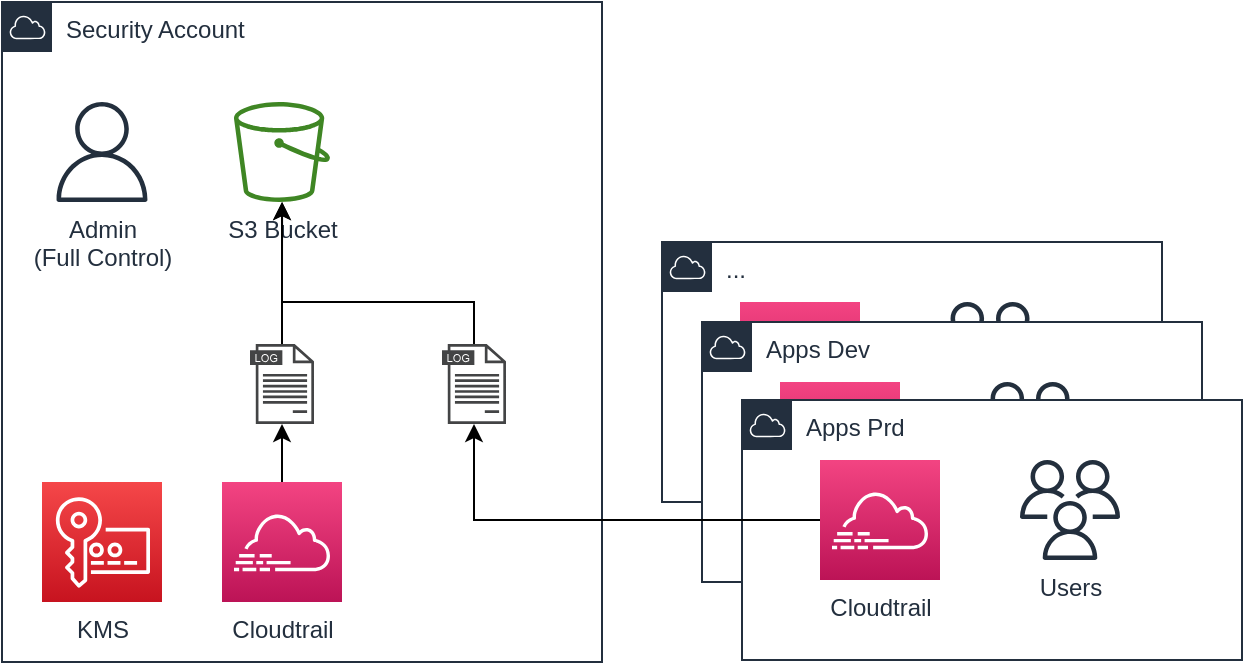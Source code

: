 <mxfile version="18.0.6" type="device"><diagram id="hcnf7RYopiIAxkdAj1nI" name="Audit"><mxGraphModel dx="1186" dy="725" grid="1" gridSize="10" guides="1" tooltips="1" connect="1" arrows="1" fold="1" page="1" pageScale="1" pageWidth="850" pageHeight="1100" math="0" shadow="0"><root><mxCell id="0"/><mxCell id="1" parent="0"/><mxCell id="lGi94Tkj9Ws9QBJx0dZf-4" value="Security Account" style="points=[[0,0],[0.25,0],[0.5,0],[0.75,0],[1,0],[1,0.25],[1,0.5],[1,0.75],[1,1],[0.75,1],[0.5,1],[0.25,1],[0,1],[0,0.75],[0,0.5],[0,0.25]];outlineConnect=0;gradientColor=none;html=1;whiteSpace=wrap;fontSize=12;fontStyle=0;container=1;pointerEvents=0;collapsible=0;recursiveResize=0;shape=mxgraph.aws4.group;grIcon=mxgraph.aws4.group_aws_cloud;strokeColor=#232F3E;fillColor=none;verticalAlign=top;align=left;spacingLeft=30;fontColor=#232F3E;dashed=0;" vertex="1" parent="1"><mxGeometry x="100" y="230" width="300" height="330" as="geometry"/></mxCell><mxCell id="lGi94Tkj9Ws9QBJx0dZf-5" value="S3 Bucket" style="sketch=0;outlineConnect=0;fontColor=#232F3E;gradientColor=none;fillColor=#3F8624;strokeColor=none;dashed=0;verticalLabelPosition=bottom;verticalAlign=top;align=center;html=1;fontSize=12;fontStyle=0;aspect=fixed;pointerEvents=1;shape=mxgraph.aws4.bucket;" vertex="1" parent="lGi94Tkj9Ws9QBJx0dZf-4"><mxGeometry x="115.96" y="50" width="48.08" height="50" as="geometry"/></mxCell><mxCell id="lGi94Tkj9Ws9QBJx0dZf-10" style="edgeStyle=orthogonalEdgeStyle;rounded=0;orthogonalLoop=1;jettySize=auto;html=1;" edge="1" parent="lGi94Tkj9Ws9QBJx0dZf-4" source="lGi94Tkj9Ws9QBJx0dZf-6" target="lGi94Tkj9Ws9QBJx0dZf-7"><mxGeometry relative="1" as="geometry"/></mxCell><mxCell id="lGi94Tkj9Ws9QBJx0dZf-6" value="Cloudtrail" style="sketch=0;points=[[0,0,0],[0.25,0,0],[0.5,0,0],[0.75,0,0],[1,0,0],[0,1,0],[0.25,1,0],[0.5,1,0],[0.75,1,0],[1,1,0],[0,0.25,0],[0,0.5,0],[0,0.75,0],[1,0.25,0],[1,0.5,0],[1,0.75,0]];points=[[0,0,0],[0.25,0,0],[0.5,0,0],[0.75,0,0],[1,0,0],[0,1,0],[0.25,1,0],[0.5,1,0],[0.75,1,0],[1,1,0],[0,0.25,0],[0,0.5,0],[0,0.75,0],[1,0.25,0],[1,0.5,0],[1,0.75,0]];outlineConnect=0;fontColor=#232F3E;gradientColor=#F34482;gradientDirection=north;fillColor=#BC1356;strokeColor=#ffffff;dashed=0;verticalLabelPosition=bottom;verticalAlign=top;align=center;html=1;fontSize=12;fontStyle=0;aspect=fixed;shape=mxgraph.aws4.resourceIcon;resIcon=mxgraph.aws4.cloudtrail;" vertex="1" parent="lGi94Tkj9Ws9QBJx0dZf-4"><mxGeometry x="110" y="240" width="60" height="60" as="geometry"/></mxCell><mxCell id="lGi94Tkj9Ws9QBJx0dZf-9" style="edgeStyle=orthogonalEdgeStyle;rounded=0;orthogonalLoop=1;jettySize=auto;html=1;" edge="1" parent="lGi94Tkj9Ws9QBJx0dZf-4" source="lGi94Tkj9Ws9QBJx0dZf-7" target="lGi94Tkj9Ws9QBJx0dZf-5"><mxGeometry relative="1" as="geometry"/></mxCell><mxCell id="lGi94Tkj9Ws9QBJx0dZf-7" value="" style="sketch=0;pointerEvents=1;shadow=0;dashed=0;html=1;strokeColor=none;fillColor=#434445;aspect=fixed;labelPosition=center;verticalLabelPosition=bottom;verticalAlign=top;align=center;outlineConnect=0;shape=mxgraph.vvd.log_files;" vertex="1" parent="lGi94Tkj9Ws9QBJx0dZf-4"><mxGeometry x="124" y="171" width="32" height="40" as="geometry"/></mxCell><mxCell id="lGi94Tkj9Ws9QBJx0dZf-11" value="Admin&lt;br&gt;(Full Control)" style="sketch=0;outlineConnect=0;fontColor=#232F3E;gradientColor=none;fillColor=#232F3D;strokeColor=none;dashed=0;verticalLabelPosition=bottom;verticalAlign=top;align=center;html=1;fontSize=12;fontStyle=0;aspect=fixed;pointerEvents=1;shape=mxgraph.aws4.user;" vertex="1" parent="lGi94Tkj9Ws9QBJx0dZf-4"><mxGeometry x="25" y="50" width="50" height="50" as="geometry"/></mxCell><mxCell id="lGi94Tkj9Ws9QBJx0dZf-22" style="edgeStyle=orthogonalEdgeStyle;rounded=0;orthogonalLoop=1;jettySize=auto;html=1;" edge="1" parent="lGi94Tkj9Ws9QBJx0dZf-4" source="lGi94Tkj9Ws9QBJx0dZf-20" target="lGi94Tkj9Ws9QBJx0dZf-5"><mxGeometry relative="1" as="geometry"><Array as="points"><mxPoint x="236" y="150"/><mxPoint x="140" y="150"/></Array></mxGeometry></mxCell><mxCell id="lGi94Tkj9Ws9QBJx0dZf-20" value="" style="sketch=0;pointerEvents=1;shadow=0;dashed=0;html=1;strokeColor=none;fillColor=#434445;aspect=fixed;labelPosition=center;verticalLabelPosition=bottom;verticalAlign=top;align=center;outlineConnect=0;shape=mxgraph.vvd.log_files;" vertex="1" parent="lGi94Tkj9Ws9QBJx0dZf-4"><mxGeometry x="220" y="171" width="32" height="40" as="geometry"/></mxCell><mxCell id="lGi94Tkj9Ws9QBJx0dZf-42" value="KMS" style="sketch=0;points=[[0,0,0],[0.25,0,0],[0.5,0,0],[0.75,0,0],[1,0,0],[0,1,0],[0.25,1,0],[0.5,1,0],[0.75,1,0],[1,1,0],[0,0.25,0],[0,0.5,0],[0,0.75,0],[1,0.25,0],[1,0.5,0],[1,0.75,0]];outlineConnect=0;fontColor=#232F3E;gradientColor=#F54749;gradientDirection=north;fillColor=#C7131F;strokeColor=#ffffff;dashed=0;verticalLabelPosition=bottom;verticalAlign=top;align=center;html=1;fontSize=12;fontStyle=0;aspect=fixed;shape=mxgraph.aws4.resourceIcon;resIcon=mxgraph.aws4.key_management_service;" vertex="1" parent="lGi94Tkj9Ws9QBJx0dZf-4"><mxGeometry x="20" y="240" width="60" height="60" as="geometry"/></mxCell><mxCell id="lGi94Tkj9Ws9QBJx0dZf-12" value="..." style="points=[[0,0],[0.25,0],[0.5,0],[0.75,0],[1,0],[1,0.25],[1,0.5],[1,0.75],[1,1],[0.75,1],[0.5,1],[0.25,1],[0,1],[0,0.75],[0,0.5],[0,0.25]];outlineConnect=0;gradientColor=none;html=1;whiteSpace=wrap;fontSize=12;fontStyle=0;container=1;pointerEvents=0;collapsible=0;recursiveResize=0;shape=mxgraph.aws4.group;grIcon=mxgraph.aws4.group_aws_cloud;strokeColor=#232F3E;fillColor=#FFFFFF;verticalAlign=top;align=left;spacingLeft=30;fontColor=#232F3E;dashed=0;" vertex="1" parent="1"><mxGeometry x="430" y="350" width="250" height="130" as="geometry"/></mxCell><mxCell id="lGi94Tkj9Ws9QBJx0dZf-15" value="Cloudtrail" style="sketch=0;points=[[0,0,0],[0.25,0,0],[0.5,0,0],[0.75,0,0],[1,0,0],[0,1,0],[0.25,1,0],[0.5,1,0],[0.75,1,0],[1,1,0],[0,0.25,0],[0,0.5,0],[0,0.75,0],[1,0.25,0],[1,0.5,0],[1,0.75,0]];points=[[0,0,0],[0.25,0,0],[0.5,0,0],[0.75,0,0],[1,0,0],[0,1,0],[0.25,1,0],[0.5,1,0],[0.75,1,0],[1,1,0],[0,0.25,0],[0,0.5,0],[0,0.75,0],[1,0.25,0],[1,0.5,0],[1,0.75,0]];outlineConnect=0;fontColor=#232F3E;gradientColor=#F34482;gradientDirection=north;fillColor=#BC1356;strokeColor=#ffffff;dashed=0;verticalLabelPosition=bottom;verticalAlign=top;align=center;html=1;fontSize=12;fontStyle=0;aspect=fixed;shape=mxgraph.aws4.resourceIcon;resIcon=mxgraph.aws4.cloudtrail;" vertex="1" parent="lGi94Tkj9Ws9QBJx0dZf-12"><mxGeometry x="39" y="30" width="60" height="60" as="geometry"/></mxCell><mxCell id="lGi94Tkj9Ws9QBJx0dZf-19" value="Users" style="sketch=0;outlineConnect=0;fontColor=#232F3E;gradientColor=none;fillColor=#232F3D;strokeColor=none;dashed=0;verticalLabelPosition=bottom;verticalAlign=top;align=center;html=1;fontSize=12;fontStyle=0;aspect=fixed;pointerEvents=1;shape=mxgraph.aws4.users;" vertex="1" parent="lGi94Tkj9Ws9QBJx0dZf-12"><mxGeometry x="139" y="30" width="50" height="50" as="geometry"/></mxCell><mxCell id="lGi94Tkj9Ws9QBJx0dZf-30" value="Apps Dev" style="points=[[0,0],[0.25,0],[0.5,0],[0.75,0],[1,0],[1,0.25],[1,0.5],[1,0.75],[1,1],[0.75,1],[0.5,1],[0.25,1],[0,1],[0,0.75],[0,0.5],[0,0.25]];outlineConnect=0;gradientColor=none;html=1;whiteSpace=wrap;fontSize=12;fontStyle=0;container=1;pointerEvents=0;collapsible=0;recursiveResize=0;shape=mxgraph.aws4.group;grIcon=mxgraph.aws4.group_aws_cloud;strokeColor=#232F3E;fillColor=#FFFFFF;verticalAlign=top;align=left;spacingLeft=30;fontColor=#232F3E;dashed=0;" vertex="1" parent="1"><mxGeometry x="450" y="390" width="250" height="130" as="geometry"/></mxCell><mxCell id="lGi94Tkj9Ws9QBJx0dZf-31" value="Cloudtrail" style="sketch=0;points=[[0,0,0],[0.25,0,0],[0.5,0,0],[0.75,0,0],[1,0,0],[0,1,0],[0.25,1,0],[0.5,1,0],[0.75,1,0],[1,1,0],[0,0.25,0],[0,0.5,0],[0,0.75,0],[1,0.25,0],[1,0.5,0],[1,0.75,0]];points=[[0,0,0],[0.25,0,0],[0.5,0,0],[0.75,0,0],[1,0,0],[0,1,0],[0.25,1,0],[0.5,1,0],[0.75,1,0],[1,1,0],[0,0.25,0],[0,0.5,0],[0,0.75,0],[1,0.25,0],[1,0.5,0],[1,0.75,0]];outlineConnect=0;fontColor=#232F3E;gradientColor=#F34482;gradientDirection=north;fillColor=#BC1356;strokeColor=#ffffff;dashed=0;verticalLabelPosition=bottom;verticalAlign=top;align=center;html=1;fontSize=12;fontStyle=0;aspect=fixed;shape=mxgraph.aws4.resourceIcon;resIcon=mxgraph.aws4.cloudtrail;" vertex="1" parent="lGi94Tkj9Ws9QBJx0dZf-30"><mxGeometry x="39" y="30" width="60" height="60" as="geometry"/></mxCell><mxCell id="lGi94Tkj9Ws9QBJx0dZf-32" value="Users" style="sketch=0;outlineConnect=0;fontColor=#232F3E;gradientColor=none;fillColor=#232F3D;strokeColor=none;dashed=0;verticalLabelPosition=bottom;verticalAlign=top;align=center;html=1;fontSize=12;fontStyle=0;aspect=fixed;pointerEvents=1;shape=mxgraph.aws4.users;" vertex="1" parent="lGi94Tkj9Ws9QBJx0dZf-30"><mxGeometry x="139" y="30" width="50" height="50" as="geometry"/></mxCell><mxCell id="lGi94Tkj9Ws9QBJx0dZf-36" value="Apps Prd" style="points=[[0,0],[0.25,0],[0.5,0],[0.75,0],[1,0],[1,0.25],[1,0.5],[1,0.75],[1,1],[0.75,1],[0.5,1],[0.25,1],[0,1],[0,0.75],[0,0.5],[0,0.25]];outlineConnect=0;gradientColor=none;html=1;whiteSpace=wrap;fontSize=12;fontStyle=0;container=1;pointerEvents=0;collapsible=0;recursiveResize=0;shape=mxgraph.aws4.group;grIcon=mxgraph.aws4.group_aws_cloud;strokeColor=#232F3E;fillColor=#FFFFFF;verticalAlign=top;align=left;spacingLeft=30;fontColor=#232F3E;dashed=0;" vertex="1" parent="1"><mxGeometry x="470" y="429" width="250" height="130" as="geometry"/></mxCell><mxCell id="lGi94Tkj9Ws9QBJx0dZf-37" value="Cloudtrail" style="sketch=0;points=[[0,0,0],[0.25,0,0],[0.5,0,0],[0.75,0,0],[1,0,0],[0,1,0],[0.25,1,0],[0.5,1,0],[0.75,1,0],[1,1,0],[0,0.25,0],[0,0.5,0],[0,0.75,0],[1,0.25,0],[1,0.5,0],[1,0.75,0]];points=[[0,0,0],[0.25,0,0],[0.5,0,0],[0.75,0,0],[1,0,0],[0,1,0],[0.25,1,0],[0.5,1,0],[0.75,1,0],[1,1,0],[0,0.25,0],[0,0.5,0],[0,0.75,0],[1,0.25,0],[1,0.5,0],[1,0.75,0]];outlineConnect=0;fontColor=#232F3E;gradientColor=#F34482;gradientDirection=north;fillColor=#BC1356;strokeColor=#ffffff;dashed=0;verticalLabelPosition=bottom;verticalAlign=top;align=center;html=1;fontSize=12;fontStyle=0;aspect=fixed;shape=mxgraph.aws4.resourceIcon;resIcon=mxgraph.aws4.cloudtrail;" vertex="1" parent="lGi94Tkj9Ws9QBJx0dZf-36"><mxGeometry x="39" y="30" width="60" height="60" as="geometry"/></mxCell><mxCell id="lGi94Tkj9Ws9QBJx0dZf-38" value="Users" style="sketch=0;outlineConnect=0;fontColor=#232F3E;gradientColor=none;fillColor=#232F3D;strokeColor=none;dashed=0;verticalLabelPosition=bottom;verticalAlign=top;align=center;html=1;fontSize=12;fontStyle=0;aspect=fixed;pointerEvents=1;shape=mxgraph.aws4.users;" vertex="1" parent="lGi94Tkj9Ws9QBJx0dZf-36"><mxGeometry x="139" y="30" width="50" height="50" as="geometry"/></mxCell><mxCell id="lGi94Tkj9Ws9QBJx0dZf-39" style="edgeStyle=orthogonalEdgeStyle;rounded=0;orthogonalLoop=1;jettySize=auto;html=1;" edge="1" parent="1" source="lGi94Tkj9Ws9QBJx0dZf-37" target="lGi94Tkj9Ws9QBJx0dZf-20"><mxGeometry relative="1" as="geometry"/></mxCell></root></mxGraphModel></diagram></mxfile>